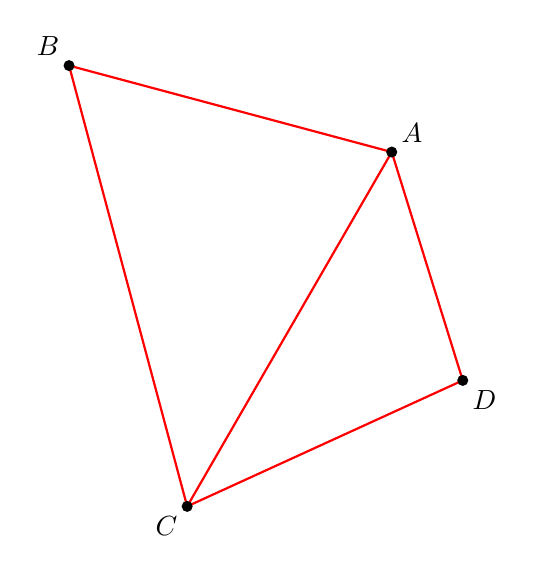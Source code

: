 \begin{tikzpicture}

\tikzstyle{line} = [draw,  thick]
\tikzstyle{point} = [black]

\def\R{3}

\coordinate (O) at (0,0);
\coordinate (A) at (30:\R);
\coordinate (B) at (120:\R);
\coordinate (C) at (-90:\R);
\coordinate (D) at (3.5,-1.4);


\def\RR{2.7}
\coordinate (OO) at (1,-0.8);


\draw[line,red] (A)--(B)--(C)--(D)--cycle;
%\draw[line,red] (B)--(D);
\draw[line,red] (A)--(C);


%\draw[line,blue] (O) circle (\R);
%\draw[line,green!80!black] (1,-0.6) circle (2.6);

%\draw[line,green] (-0.15,-0.9) circle (3.7);
%\draw[line,orange] (0.7,0.2) circle (3.2);



\foreach \point/\position in {A/above right,B/above left,C/below left,D/below right}{
  \fill[point] (\point) circle (2pt) node[\position]{$\point$};
}




% \draw (O)--($(A)!0.5!(B)$) -- ([turn]0:1cm);
% \draw (O)--($(A)!0.5!(C)$) -- ([turn]0:1cm);
% \draw (O)--($(B)!0.5!(C)$) -- ([turn]0:1cm);


\end{tikzpicture}